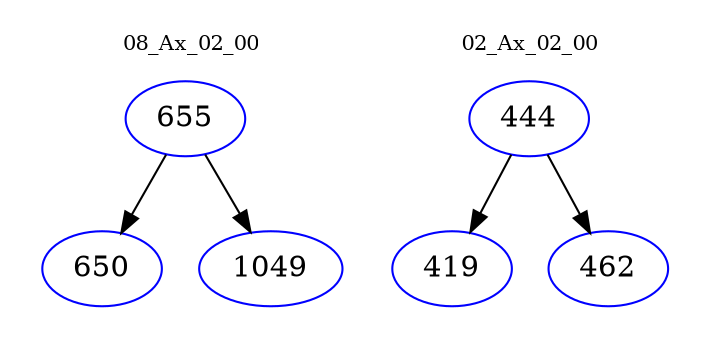 digraph{
subgraph cluster_0 {
color = white
label = "08_Ax_02_00";
fontsize=10;
T0_655 [label="655", color="blue"]
T0_655 -> T0_650 [color="black"]
T0_650 [label="650", color="blue"]
T0_655 -> T0_1049 [color="black"]
T0_1049 [label="1049", color="blue"]
}
subgraph cluster_1 {
color = white
label = "02_Ax_02_00";
fontsize=10;
T1_444 [label="444", color="blue"]
T1_444 -> T1_419 [color="black"]
T1_419 [label="419", color="blue"]
T1_444 -> T1_462 [color="black"]
T1_462 [label="462", color="blue"]
}
}
